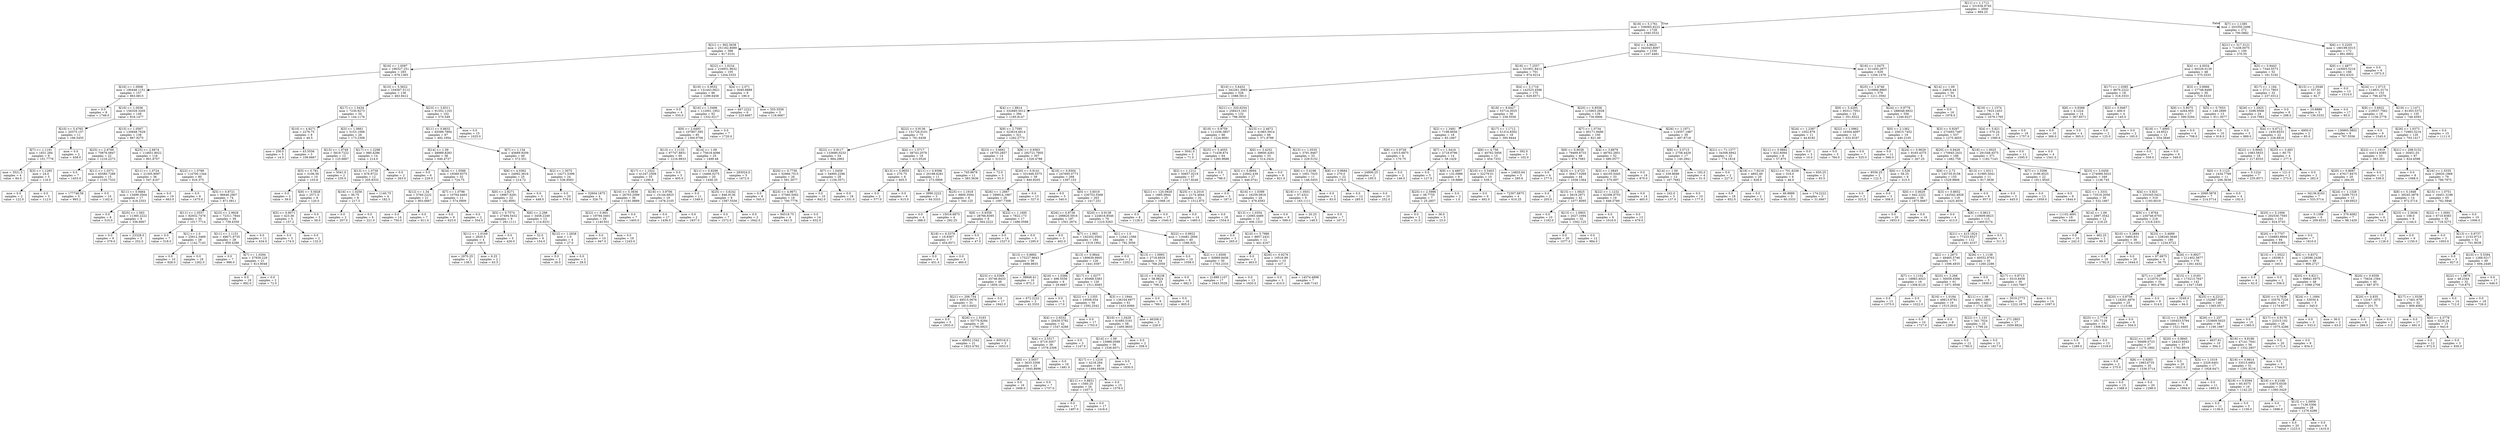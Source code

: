 digraph Tree {
node [shape=box] ;
0 [label="X[11] <= 1.1712\nmse = 331636.9745\nsamples = 2000\nvalue = 994.25"] ;
1 [label="X[18] <= 5.1761\nmse = 336065.6222\nsamples = 1728\nvalue = 1040.5532"] ;
0 -> 1 [labeldistance=2.5, labelangle=45, headlabel="True"] ;
2 [label="X[21] <= 902.5638\nmse = 251162.8089\nsamples = 398\nvalue = 817.0101"] ;
1 -> 2 ;
3 [label="X[16] <= 1.0097\nmse = 190327.251\nsamples = 293\nvalue = 678.1365"] ;
2 -> 3 ;
4 [label="X[16] <= 1.0008\nmse = 190446.1151\nsamples = 157\nvalue = 863.6815"] ;
3 -> 4 ;
5 [label="mse = 0.0\nsamples = 8\nvalue = 1749.0"] ;
4 -> 5 ;
6 [label="X[16] <= 1.0036\nmse = 156329.3205\nsamples = 149\nvalue = 816.1477"] ;
4 -> 6 ;
7 [label="X[10] <= 5.4765\nmse = 20375.157\nsamples = 11\nvalue = 166.5455"] ;
6 -> 7 ;
8 [label="X[7] <= 1.1191\nmse = 1831.284\nsamples = 9\nvalue = 101.7778"] ;
7 -> 8 ;
9 [label="mse = 3521.5\nsamples = 4\nvalue = 84.0"] ;
8 -> 9 ;
10 [label="X[3] <= 1.1285\nmse = 24.0\nsamples = 5\nvalue = 116.0"] ;
8 -> 10 ;
11 [label="mse = 0.0\nsamples = 2\nvalue = 122.0"] ;
10 -> 11 ;
12 [label="mse = 0.0\nsamples = 3\nvalue = 112.0"] ;
10 -> 12 ;
13 [label="mse = 0.0\nsamples = 2\nvalue = 458.0"] ;
7 -> 13 ;
14 [label="X[15] <= 1.0567\nmse = 130848.7629\nsamples = 138\nvalue = 867.9275"] ;
6 -> 14 ;
15 [label="X[25] <= 2.8769\nmse = 70876.0847\nsamples = 22\nvalue = 1216.2273"] ;
14 -> 15 ;
16 [label="mse = 0.0\nsamples = 7\nvalue = 1453.0"] ;
15 -> 16 ;
17 [label="X[11] <= 1.0371\nmse = 65580.7289\nsamples = 15\nvalue = 1105.7333"] ;
15 -> 17 ;
18 [label="mse = 177746.56\nsamples = 5\nvalue = 993.2"] ;
17 -> 18 ;
19 [label="mse = 0.0\nsamples = 10\nvalue = 1162.0"] ;
17 -> 19 ;
20 [label="X[25] <= 2.6674\nmse = 114851.8022\nsamples = 116\nvalue = 801.8707"] ;
14 -> 20 ;
21 [label="X[11] <= 1.0724\nmse = 21305.9097\nsamples = 36\nvalue = 547.4167"] ;
20 -> 21 ;
22 [label="X[11] <= 0.9464\nmse = 13499.3564\nsamples = 17\nvalue = 418.2353"] ;
21 -> 22 ;
23 [label="mse = 0.0\nsamples = 8\nvalue = 510.0"] ;
22 -> 23 ;
24 [label="X[25] <= 1.563\nmse = 11360.2222\nsamples = 9\nvalue = 336.6667"] ;
22 -> 24 ;
25 [label="mse = 0.0\nsamples = 6\nvalue = 379.0"] ;
24 -> 25 ;
26 [label="mse = 23328.0\nsamples = 3\nvalue = 252.0"] ;
24 -> 26 ;
27 [label="mse = 0.0\nsamples = 19\nvalue = 663.0"] ;
21 -> 27 ;
28 [label="X[22] <= 1.0789\nmse = 114700.1344\nsamples = 80\nvalue = 916.375"] ;
20 -> 28 ;
29 [label="mse = 0.0\nsamples = 6\nvalue = 1475.0"] ;
28 -> 29 ;
30 [label="X[5] <= 0.8721\nmse = 96646.2907\nsamples = 74\nvalue = 871.0811"] ;
28 -> 30 ;
31 [label="X[11] <= 1.0557\nmse = 82932.7478\nsamples = 35\nvalue = 1017.7714"] ;
30 -> 31 ;
32 [label="mse = 0.0\nsamples = 7\nvalue = 518.0"] ;
31 -> 32 ;
33 [label="X[1] <= 1.0\nmse = 25612.3469\nsamples = 28\nvalue = 1142.7143"] ;
31 -> 33 ;
34 [label="mse = 0.0\nsamples = 10\nvalue = 928.0"] ;
33 -> 34 ;
35 [label="mse = 0.0\nsamples = 18\nvalue = 1262.0"] ;
33 -> 35 ;
36 [label="X[23] <= 2.9928\nmse = 72311.7844\nsamples = 39\nvalue = 739.4359"] ;
30 -> 36 ;
37 [label="X[11] <= 1.1151\nmse = 49671.6735\nsamples = 28\nvalue = 859.4286"] ;
36 -> 37 ;
38 [label="mse = 0.0\nsamples = 7\nvalue = 996.0"] ;
37 -> 38 ;
39 [label="X[7] <= 1.0294\nmse = 57939.229\nsamples = 21\nvalue = 813.9048"] ;
37 -> 39 ;
40 [label="mse = 0.0\nsamples = 19\nvalue = 892.0"] ;
39 -> 40 ;
41 [label="mse = 0.0\nsamples = 2\nvalue = 72.0"] ;
39 -> 41 ;
42 [label="mse = 0.0\nsamples = 11\nvalue = 434.0"] ;
36 -> 42 ;
43 [label="X[10] <= 5.5622\nmse = 104567.5112\nsamples = 136\nvalue = 463.9412"] ;
3 -> 43 ;
44 [label="X[17] <= 1.0434\nmse = 7230.9273\nsamples = 34\nvalue = 144.1176"] ;
43 -> 44 ;
45 [label="X[10] <= 4.8271\nmse = 2276.75\nsamples = 8\nvalue = 49.5"] ;
44 -> 45 ;
46 [label="mse = 256.0\nsamples = 5\nvalue = 14.0"] ;
45 -> 46 ;
47 [label="mse = 43.5556\nsamples = 3\nvalue = 108.6667"] ;
45 -> 47 ;
48 [label="X[3] <= 1.0661\nmse = 5153.1006\nsamples = 26\nvalue = 173.2308"] ;
44 -> 48 ;
49 [label="X[15] <= 1.0749\nmse = 5819.7222\nsamples = 12\nvalue = 125.6667"] ;
48 -> 49 ;
50 [label="X[5] <= 0.781\nmse = 3106.56\nsamples = 10\nvalue = 103.8"] ;
49 -> 50 ;
51 [label="mse = 0.0\nsamples = 2\nvalue = 39.0"] ;
50 -> 51 ;
52 [label="X[9] <= 5.5828\nmse = 2571.0\nsamples = 8\nvalue = 120.0"] ;
50 -> 52 ;
53 [label="X[5] <= 0.9071\nmse = 423.36\nsamples = 5\nvalue = 157.2"] ;
52 -> 53 ;
54 [label="mse = 0.0\nsamples = 3\nvalue = 174.0"] ;
53 -> 54 ;
55 [label="mse = 0.0\nsamples = 2\nvalue = 132.0"] ;
53 -> 55 ;
56 [label="mse = 0.0\nsamples = 3\nvalue = 58.0"] ;
52 -> 56 ;
57 [label="mse = 5041.0\nsamples = 2\nvalue = 235.0"] ;
49 -> 57 ;
58 [label="X[17] <= 1.2298\nmse = 980.4286\nsamples = 14\nvalue = 214.0"] ;
48 -> 58 ;
59 [label="X[13] <= 1.0739\nmse = 676.9722\nsamples = 12\nvalue = 205.8333"] ;
58 -> 59 ;
60 [label="X[16] <= 1.0256\nmse = 36.75\nsamples = 8\nvalue = 217.5"] ;
59 -> 60 ;
61 [label="mse = 0.0\nsamples = 2\nvalue = 207.0"] ;
60 -> 61 ;
62 [label="mse = 0.0\nsamples = 6\nvalue = 221.0"] ;
60 -> 62 ;
63 [label="mse = 1140.75\nsamples = 4\nvalue = 182.5"] ;
59 -> 63 ;
64 [label="mse = 0.0\nsamples = 2\nvalue = 263.0"] ;
58 -> 64 ;
65 [label="X[23] <= 3.8311\nmse = 91552.1103\nsamples = 102\nvalue = 570.549"] ;
43 -> 65 ;
66 [label="X[11] <= 0.8632\nmse = 65589.7894\nsamples = 87\nvalue = 492.1954"] ;
65 -> 66 ;
67 [label="X[14] <= 1.09\nmse = 48989.8283\nsamples = 38\nvalue = 646.4737"] ;
66 -> 67 ;
68 [label="mse = 0.0\nsamples = 6\nvalue = 229.0"] ;
67 -> 68 ;
69 [label="X[24] <= 1.0588\nmse = 19369.9375\nsamples = 32\nvalue = 724.75"] ;
67 -> 69 ;
70 [label="X[12] <= 1.34\nmse = 5760.2222\nsamples = 21\nvalue = 803.6667"] ;
69 -> 70 ;
71 [label="mse = 0.0\nsamples = 14\nvalue = 750.0"] ;
70 -> 71 ;
72 [label="mse = 0.0\nsamples = 7\nvalue = 911.0"] ;
70 -> 72 ;
73 [label="X[7] <= 1.0798\nmse = 10764.4463\nsamples = 11\nvalue = 574.0909"] ;
69 -> 73 ;
74 [label="mse = 0.0\nsamples = 9\nvalue = 623.0"] ;
73 -> 74 ;
75 [label="mse = 0.0\nsamples = 2\nvalue = 354.0"] ;
73 -> 75 ;
76 [label="X[7] <= 1.134\nmse = 45689.9209\nsamples = 49\nvalue = 372.551"] ;
66 -> 76 ;
77 [label="X[6] <= 4.0362\nmse = 24992.3616\nsamples = 25\nvalue = 214.72"] ;
76 -> 77 ;
78 [label="X[0] <= 2.8271\nmse = 19967.6281\nsamples = 22\nvalue = 182.9091"] ;
77 -> 78 ;
79 [label="X[5] <= 0.7574\nmse = 27494.5432\nsamples = 9\nvalue = 281.1111"] ;
78 -> 79 ;
80 [label="X[11] <= 1.0169\nmse = 2820.5\nsamples = 4\nvalue = 100.0"] ;
79 -> 80 ;
81 [label="mse = 2970.25\nsamples = 2\nvalue = 136.5"] ;
80 -> 81 ;
82 [label="mse = 6.25\nsamples = 2\nvalue = 63.5"] ;
80 -> 82 ;
83 [label="mse = 0.0\nsamples = 5\nvalue = 426.0"] ;
79 -> 83 ;
84 [label="X[6] <= 2.298\nmse = 3458.2249\nsamples = 13\nvalue = 114.9231"] ;
78 -> 84 ;
85 [label="mse = 32.0\nsamples = 9\nvalue = 154.0"] ;
84 -> 85 ;
86 [label="X[12] <= 1.2838\nmse = 1.0\nsamples = 4\nvalue = 27.0"] ;
84 -> 86 ;
87 [label="mse = 0.0\nsamples = 2\nvalue = 26.0"] ;
86 -> 87 ;
88 [label="mse = 0.0\nsamples = 2\nvalue = 28.0"] ;
86 -> 88 ;
89 [label="mse = 0.0\nsamples = 3\nvalue = 448.0"] ;
77 -> 89 ;
90 [label="X[2] <= 1.3075\nmse = 14271.5399\nsamples = 24\nvalue = 536.9583"] ;
76 -> 90 ;
91 [label="mse = 0.0\nsamples = 20\nvalue = 579.0"] ;
90 -> 91 ;
92 [label="mse = 32604.1875\nsamples = 4\nvalue = 326.75"] ;
90 -> 92 ;
93 [label="mse = 0.0\nsamples = 15\nvalue = 1025.0"] ;
65 -> 93 ;
94 [label="X[22] <= 1.0234\nmse = 216931.9632\nsamples = 105\nvalue = 1204.5333"] ;
2 -> 94 ;
95 [label="X[19] <= 0.9552\nmse = 131443.0621\nsamples = 96\nvalue = 1299.6458"] ;
94 -> 95 ;
96 [label="mse = 0.0\nsamples = 4\nvalue = 555.0"] ;
95 -> 96 ;
97 [label="X[16] <= 1.0496\nmse = 112001.1952\nsamples = 92\nvalue = 1332.0217"] ;
95 -> 97 ;
98 [label="X[9] <= 2.6493\nmse = 107807.595\nsamples = 85\nvalue = 1300.0706"] ;
97 -> 98 ;
99 [label="X[13] <= 1.1133\nmse = 97747.8831\nsamples = 60\nvalue = 1216.9833"] ;
98 -> 99 ;
100 [label="X[17] <= 1.1022\nmse = 41247.2509\nsamples = 55\nvalue = 1290.8"] ;
99 -> 100 ;
101 [label="X[10] <= 5.3836\nmse = 26703.2099\nsamples = 36\nvalue = 1191.8889"] ;
100 -> 101 ;
102 [label="X[22] <= 0.993\nmse = 19794.3401\nsamples = 29\nvalue = 1140.931"] ;
101 -> 102 ;
103 [label="mse = 0.0\nsamples = 10\nvalue = 947.0"] ;
102 -> 103 ;
104 [label="mse = 0.0\nsamples = 19\nvalue = 1243.0"] ;
102 -> 104 ;
105 [label="mse = 0.0\nsamples = 7\nvalue = 1403.0"] ;
101 -> 105 ;
106 [label="X[18] <= 3.9706\nmse = 15144.6925\nsamples = 19\nvalue = 1478.2105"] ;
100 -> 106 ;
107 [label="mse = 0.0\nsamples = 17\nvalue = 1436.0"] ;
106 -> 107 ;
108 [label="mse = 0.0\nsamples = 2\nvalue = 1837.0"] ;
106 -> 108 ;
109 [label="mse = 0.0\nsamples = 5\nvalue = 405.0"] ;
99 -> 109 ;
110 [label="X[14] <= 1.09\nmse = 75618.4096\nsamples = 25\nvalue = 1499.48"] ;
98 -> 110 ;
111 [label="X[11] <= 0.9299\nmse = 14466.0275\nsamples = 20\nvalue = 1456.35"] ;
110 -> 111 ;
112 [label="mse = 0.0\nsamples = 11\nvalue = 1349.0"] ;
111 -> 112 ;
113 [label="X[25] <= 3.6242\nmse = 846.9136\nsamples = 9\nvalue = 1587.5556"] ;
111 -> 113 ;
114 [label="mse = 0.0\nsamples = 7\nvalue = 1572.0"] ;
113 -> 114 ;
115 [label="mse = 0.0\nsamples = 2\nvalue = 1642.0"] ;
113 -> 115 ;
116 [label="mse = 283024.0\nsamples = 5\nvalue = 1672.0"] ;
110 -> 116 ;
117 [label="mse = 0.0\nsamples = 7\nvalue = 1720.0"] ;
97 -> 117 ;
118 [label="X[4] <= 2.071\nmse = 3040.8889\nsamples = 9\nvalue = 190.0"] ;
94 -> 118 ;
119 [label="mse = 467.2222\nsamples = 6\nvalue = 225.6667"] ;
118 -> 119 ;
120 [label="mse = 555.5556\nsamples = 3\nvalue = 118.6667"] ;
118 -> 120 ;
121 [label="X[4] <= 4.9623\nmse = 342043.8097\nsamples = 1330\nvalue = 1107.4481"] ;
1 -> 121 ;
122 [label="X[18] <= 7.2557\nmse = 331851.8412\nsamples = 701\nvalue = 974.0214"] ;
121 -> 122 ;
123 [label="X[10] <= 5.6432\nmse = 342261.3063\nsamples = 526\nvalue = 1088.5913"] ;
122 -> 123 ;
124 [label="X[4] <= 1.8814\nmse = 332685.5012\nsamples = 394\nvalue = 1185.8147"] ;
123 -> 124 ;
125 [label="X[22] <= 0.9136\nmse = 151726.0101\nsamples = 73\nvalue = 761.6438"] ;
124 -> 125 ;
126 [label="X[22] <= 0.9117\nmse = 133680.0233\nsamples = 54\nvalue = 884.2963"] ;
125 -> 126 ;
127 [label="X[20] <= 0.7736\nmse = 52966.7515\nsamples = 26\nvalue = 591.3077"] ;
126 -> 127 ;
128 [label="mse = 0.0\nsamples = 8\nvalue = 345.0"] ;
127 -> 128 ;
129 [label="X[23] <= 4.9671\nmse = 37560.5062\nsamples = 18\nvalue = 700.7778"] ;
127 -> 129 ;
130 [label="mse = 94518.75\nsamples = 4\nvalue = 941.5"] ;
129 -> 130 ;
131 [label="mse = 0.0\nsamples = 14\nvalue = 632.0"] ;
129 -> 131 ;
132 [label="X[7] <= 1.0459\nmse = 54900.2296\nsamples = 28\nvalue = 1156.3571"] ;
126 -> 132 ;
133 [label="mse = 0.0\nsamples = 10\nvalue = 842.0"] ;
132 -> 133 ;
134 [label="mse = 0.0\nsamples = 18\nvalue = 1331.0"] ;
132 -> 134 ;
135 [label="X[4] <= 1.5717\nmse = 38743.2078\nsamples = 19\nvalue = 413.0526"] ;
125 -> 135 ;
136 [label="X[13] <= 0.9655\nmse = 270.75\nsamples = 8\nvalue = 605.5"] ;
135 -> 136 ;
137 [label="mse = 0.0\nsamples = 2\nvalue = 577.0"] ;
136 -> 137 ;
138 [label="mse = 0.0\nsamples = 6\nvalue = 615.0"] ;
136 -> 138 ;
139 [label="X[11] <= 0.9398\nmse = 20198.6281\nsamples = 11\nvalue = 273.0909"] ;
135 -> 139 ;
140 [label="mse = 3990.2222\nsamples = 3\nvalue = 94.3333"] ;
139 -> 140 ;
141 [label="X[25] <= 1.1918\nmse = 9800.3594\nsamples = 8\nvalue = 340.125"] ;
139 -> 141 ;
142 [label="mse = 0.0\nsamples = 4\nvalue = 388.0"] ;
141 -> 142 ;
143 [label="mse = 15016.6875\nsamples = 4\nvalue = 292.25"] ;
141 -> 143 ;
144 [label="X[9] <= 2.7595\nmse = 323616.6614\nsamples = 321\nvalue = 1282.2773"] ;
124 -> 144 ;
145 [label="X[23] <= 3.6661\nmse = 18755.2857\nsamples = 14\nvalue = 313.0"] ;
144 -> 145 ;
146 [label="mse = 745.8678\nsamples = 11\nvalue = 383.3636"] ;
145 -> 146 ;
147 [label="mse = 72.0\nsamples = 3\nvalue = 55.0"] ;
145 -> 147 ;
148 [label="X[8] <= 0.9363\nmse = 292721.7805\nsamples = 307\nvalue = 1326.4788"] ;
144 -> 148 ;
149 [label="X[20] <= 0.9141\nmse = 331948.5575\nsamples = 39\nvalue = 840.8205"] ;
148 -> 149 ;
150 [label="X[26] <= 1.2667\nmse = 299914.1967\nsamples = 26\nvalue = 1097.7308"] ;
149 -> 150 ;
151 [label="X[8] <= 0.9358\nmse = 28766.8395\nsamples = 9\nvalue = 364.2222"] ;
150 -> 151 ;
152 [label="X[18] <= 6.5376\nmse = 19.8367\nsamples = 7\nvalue = 454.8571"] ;
151 -> 152 ;
153 [label="mse = 0.0\nsamples = 4\nvalue = 451.0"] ;
152 -> 153 ;
154 [label="mse = 0.0\nsamples = 3\nvalue = 460.0"] ;
152 -> 154 ;
155 [label="mse = 0.0\nsamples = 2\nvalue = 47.0"] ;
151 -> 155 ;
156 [label="X[22] <= 1.1695\nmse = 7822.173\nsamples = 17\nvalue = 1486.0588"] ;
150 -> 156 ;
157 [label="mse = 0.0\nsamples = 14\nvalue = 1527.0"] ;
156 -> 157 ;
158 [label="mse = 0.0\nsamples = 3\nvalue = 1295.0"] ;
156 -> 158 ;
159 [label="mse = 0.0\nsamples = 13\nvalue = 327.0"] ;
149 -> 159 ;
160 [label="X[19] <= 0.9304\nmse = 247695.0773\nsamples = 268\nvalue = 1397.153"] ;
148 -> 160 ;
161 [label="mse = 0.0\nsamples = 5\nvalue = 340.0"] ;
160 -> 161 ;
162 [label="X[0] <= 3.6019\nmse = 230753.5568\nsamples = 263\nvalue = 1417.251"] ;
160 -> 162 ;
163 [label="X[26] <= 0.8736\nmse = 208820.5916\nsamples = 187\nvalue = 1501.2674"] ;
162 -> 163 ;
164 [label="mse = 0.0\nsamples = 3\nvalue = 402.0"] ;
163 -> 164 ;
165 [label="X[7] <= 1.063\nmse = 192202.0562\nsamples = 184\nvalue = 1519.1902"] ;
163 -> 165 ;
166 [label="X[13] <= 0.8892\nmse = 175227.9643\nsamples = 58\nvalue = 1688.9655"] ;
165 -> 166 ;
167 [label="X[23] <= 4.5369\nmse = 35746.8433\nsamples = 48\nvalue = 1859.1042"] ;
166 -> 167 ;
168 [label="X[21] <= 206.754\nmse = 49515.0676\nsamples = 31\nvalue = 1813.6452"] ;
167 -> 168 ;
169 [label="mse = 0.0\nsamples = 5\nvalue = 1933.0"] ;
168 -> 169 ;
170 [label="X[26] <= 1.0163\nmse = 55770.8284\nsamples = 26\nvalue = 1790.6923"] ;
168 -> 170 ;
171 [label="mse = 49052.1542\nsamples = 21\nvalue = 1823.4762"] ;
170 -> 171 ;
172 [label="mse = 60516.0\nsamples = 5\nvalue = 1653.0"] ;
170 -> 172 ;
173 [label="mse = 0.0\nsamples = 17\nvalue = 1942.0"] ;
167 -> 173 ;
174 [label="mse = 38848.41\nsamples = 10\nvalue = 872.3"] ;
166 -> 174 ;
175 [label="X[13] <= 0.9844\nmse = 180639.9905\nsamples = 126\nvalue = 1441.0397"] ;
165 -> 175 ;
176 [label="X[16] <= 1.0366\nmse = 496.5556\nsamples = 6\nvalue = 29.6667"] ;
175 -> 176 ;
177 [label="mse = 672.2222\nsamples = 3\nvalue = 42.3333"] ;
176 -> 177 ;
178 [label="mse = 0.0\nsamples = 3\nvalue = 17.0"] ;
176 -> 178 ;
179 [label="X[17] <= 1.0277\nmse = 85068.5383\nsamples = 120\nvalue = 1511.6083"] ;
175 -> 179 ;
180 [label="X[22] <= 1.1355\nmse = 19508.054\nsamples = 59\nvalue = 1592.2542"] ;
179 -> 180 ;
181 [label="X[4] <= 2.6532\nmse = 20430.5782\nsamples = 42\nvalue = 1547.4286"] ;
180 -> 181 ;
182 [label="X[4] <= 2.5517\nmse = 8719.3057\nsamples = 39\nvalue = 1578.2308"] ;
181 -> 182 ;
183 [label="X[0] <= 3.5657\nmse = 3633.3308\nsamples = 23\nvalue = 1645.8696"] ;
182 -> 183 ;
184 [label="mse = 0.0\nsamples = 16\nvalue = 1606.0"] ;
183 -> 184 ;
185 [label="mse = 0.0\nsamples = 7\nvalue = 1737.0"] ;
183 -> 185 ;
186 [label="mse = 0.0\nsamples = 16\nvalue = 1481.0"] ;
182 -> 186 ;
187 [label="mse = 0.0\nsamples = 3\nvalue = 1147.0"] ;
181 -> 187 ;
188 [label="mse = 0.0\nsamples = 17\nvalue = 1703.0"] ;
180 -> 188 ;
189 [label="X[3] <= 1.1944\nmse = 136104.6977\nsamples = 61\nvalue = 1433.6066"] ;
179 -> 189 ;
190 [label="X[16] <= 1.0428\nmse = 61685.5161\nsamples = 58\nvalue = 1495.9655"] ;
189 -> 190 ;
191 [label="X[14] <= 1.09\nmse = 15988.0599\nsamples = 56\nvalue = 1536.6071"] ;
190 -> 191 ;
192 [label="X[17] <= 1.1216\nmse = 4218.294\nsamples = 49\nvalue = 1494.6939"] ;
191 -> 192 ;
193 [label="X[11] <= 0.8831\nmse = 1560.25\nsamples = 34\nvalue = 1457.5"] ;
192 -> 193 ;
194 [label="mse = 0.0\nsamples = 17\nvalue = 1497.0"] ;
193 -> 194 ;
195 [label="mse = 0.0\nsamples = 17\nvalue = 1418.0"] ;
193 -> 195 ;
196 [label="mse = 0.0\nsamples = 15\nvalue = 1579.0"] ;
192 -> 196 ;
197 [label="mse = 0.0\nsamples = 7\nvalue = 1830.0"] ;
191 -> 197 ;
198 [label="mse = 0.0\nsamples = 2\nvalue = 358.0"] ;
190 -> 198 ;
199 [label="mse = 46208.0\nsamples = 3\nvalue = 228.0"] ;
189 -> 199 ;
200 [label="X[20] <= 0.9138\nmse = 224616.8546\nsamples = 76\nvalue = 1210.5263"] ;
162 -> 200 ;
201 [label="X[1] <= 1.0\nmse = 12441.1566\nsamples = 36\nvalue = 792.3056"] ;
200 -> 201 ;
202 [label="mse = 0.0\nsamples = 2\nvalue = 1202.0"] ;
201 -> 202 ;
203 [label="X[13] <= 1.0993\nmse = 2718.6929\nsamples = 34\nvalue = 768.2059"] ;
201 -> 203 ;
204 [label="X[13] <= 0.9238\nmse = 58.9824\nsamples = 25\nvalue = 799.24"] ;
203 -> 204 ;
205 [label="mse = 0.0\nsamples = 9\nvalue = 789.0"] ;
204 -> 205 ;
206 [label="mse = 0.0\nsamples = 16\nvalue = 805.0"] ;
204 -> 206 ;
207 [label="mse = 0.0\nsamples = 9\nvalue = 682.0"] ;
203 -> 207 ;
208 [label="X[22] <= 0.9922\nmse = 116481.2694\nsamples = 40\nvalue = 1586.925"] ;
200 -> 208 ;
209 [label="mse = 0.0\nsamples = 10\nvalue = 1058.0"] ;
208 -> 209 ;
210 [label="X[2] <= 1.6509\nmse = 30969.8456\nsamples = 30\nvalue = 1763.2333"] ;
208 -> 210 ;
211 [label="mse = 21488.1107\nsamples = 17\nvalue = 1643.3529"] ;
210 -> 211 ;
212 [label="mse = 0.0\nsamples = 13\nvalue = 1920.0"] ;
210 -> 212 ;
213 [label="X[21] <= 320.6254\nmse = 258415.163\nsamples = 132\nvalue = 798.3939"] ;
123 -> 213 ;
214 [label="X[19] <= 0.9759\nmse = 111036.3857\nsamples = 66\nvalue = 1224.9091"] ;
213 -> 214 ;
215 [label="mse = 5041.0\nsamples = 2\nvalue = 71.0"] ;
214 -> 215 ;
216 [label="X[25] <= 5.4055\nmse = 71438.874\nsamples = 64\nvalue = 1260.9688"] ;
214 -> 216 ;
217 [label="X[2] <= 1.1212\nmse = 50657.0219\nsamples = 57\nvalue = 1317.8246"] ;
216 -> 217 ;
218 [label="X[21] <= 120.0928\nmse = 1685.0944\nsamples = 25\nvalue = 1068.16"] ;
217 -> 218 ;
219 [label="mse = 0.0\nsamples = 8\nvalue = 1128.0"] ;
218 -> 219 ;
220 [label="mse = 0.0\nsamples = 17\nvalue = 1040.0"] ;
218 -> 220 ;
221 [label="X[25] <= 4.2016\nmse = 2174.4844\nsamples = 32\nvalue = 1512.875"] ;
217 -> 221 ;
222 [label="mse = 0.0\nsamples = 14\nvalue = 1460.0"] ;
221 -> 222 ;
223 [label="mse = 0.0\nsamples = 18\nvalue = 1554.0"] ;
221 -> 223 ;
224 [label="mse = 0.0\nsamples = 7\nvalue = 798.0"] ;
216 -> 224 ;
225 [label="X[23] <= 2.4672\nmse = 41963.5914\nsamples = 66\nvalue = 371.8788"] ;
213 -> 225 ;
226 [label="X[0] <= 3.4252\nmse = 39600.4261\nsamples = 33\nvalue = 514.2424"] ;
225 -> 226 ;
227 [label="X[3] <= 0.8694\nmse = 22842.439\nsamples = 27\nvalue = 446.0741"] ;
226 -> 227 ;
228 [label="mse = 0.0\nsamples = 3\nvalue = 187.0"] ;
227 -> 228 ;
229 [label="X[16] <= 1.0399\nmse = 16259.0816\nsamples = 24\nvalue = 478.4583"] ;
227 -> 229 ;
230 [label="X[13] <= 1.0354\nmse = 12065.4489\nsamples = 15\nvalue = 406.1333"] ;
229 -> 230 ;
231 [label="mse = 0.0\nsamples = 3\nvalue = 265.0"] ;
230 -> 231 ;
232 [label="X[10] <= 5.7986\nmse = 8857.2431\nsamples = 12\nvalue = 441.4167"] ;
230 -> 232 ;
233 [label="mse = 0.0\nsamples = 2\nvalue = 463.0"] ;
232 -> 233 ;
234 [label="X[20] <= 0.9276\nmse = 10516.89\nsamples = 10\nvalue = 437.1"] ;
232 -> 234 ;
235 [label="mse = 0.0\nsamples = 3\nvalue = 410.0"] ;
234 -> 235 ;
236 [label="mse = 14574.4898\nsamples = 7\nvalue = 448.7143"] ;
234 -> 236 ;
237 [label="mse = 0.0\nsamples = 9\nvalue = 599.0"] ;
229 -> 237 ;
238 [label="mse = 0.0\nsamples = 6\nvalue = 821.0"] ;
226 -> 238 ;
239 [label="X[15] <= 1.0535\nmse = 3791.9467\nsamples = 33\nvalue = 229.5152"] ;
225 -> 239 ;
240 [label="X[6] <= 5.4196\nmse = 1001.7025\nsamples = 11\nvalue = 148.5455"] ;
239 -> 240 ;
241 [label="X[19] <= 1.0501\nmse = 57.4321\nsamples = 9\nvalue = 163.1111"] ;
240 -> 241 ;
242 [label="mse = 20.25\nsamples = 2\nvalue = 149.5"] ;
241 -> 242 ;
243 [label="mse = 0.0\nsamples = 7\nvalue = 167.0"] ;
241 -> 243 ;
244 [label="mse = 0.0\nsamples = 2\nvalue = 83.0"] ;
240 -> 244 ;
245 [label="X[8] <= 0.9684\nmse = 270.0\nsamples = 22\nvalue = 270.0"] ;
239 -> 245 ;
246 [label="mse = 0.0\nsamples = 12\nvalue = 285.0"] ;
245 -> 246 ;
247 [label="mse = 0.0\nsamples = 10\nvalue = 252.0"] ;
245 -> 247 ;
248 [label="X[4] <= 3.1716\nmse = 142523.4596\nsamples = 175\nvalue = 629.6571"] ;
122 -> 248 ;
249 [label="X[18] <= 8.6427\nmse = 53714.3025\nsamples = 36\nvalue = 239.5556"] ;
248 -> 249 ;
250 [label="X[2] <= 1.3481\nmse = 7198.8056\nsamples = 18\nvalue = 83.1667"] ;
249 -> 250 ;
251 [label="X[8] <= 0.9728\nmse = 13015.6875\nsamples = 4\nvalue = 170.75"] ;
250 -> 251 ;
252 [label="mse = 24806.25\nsamples = 2\nvalue = 195.5"] ;
251 -> 252 ;
253 [label="mse = 0.0\nsamples = 2\nvalue = 146.0"] ;
251 -> 253 ;
254 [label="X[7] <= 1.0416\nmse = 2718.9796\nsamples = 14\nvalue = 58.1429"] ;
250 -> 254 ;
255 [label="mse = 0.0\nsamples = 5\nvalue = 127.0"] ;
254 -> 255 ;
256 [label="X[9] <= 4.4807\nmse = 132.0988\nsamples = 9\nvalue = 19.8889"] ;
254 -> 256 ;
257 [label="X[25] <= 2.5996\nmse = 38.7755\nsamples = 7\nvalue = 25.2857"] ;
256 -> 257 ;
258 [label="mse = 0.0\nsamples = 2\nvalue = 31.0"] ;
257 -> 258 ;
259 [label="mse = 36.0\nsamples = 5\nvalue = 23.0"] ;
257 -> 259 ;
260 [label="mse = 0.0\nsamples = 2\nvalue = 1.0"] ;
256 -> 260 ;
261 [label="X[17] <= 1.1712\nmse = 51314.8302\nsamples = 18\nvalue = 395.9444"] ;
249 -> 261 ;
262 [label="X[6] <= 4.756\nmse = 40762.5956\nsamples = 15\nvalue = 454.7333"] ;
261 -> 262 ;
263 [label="X[10] <= 5.5403\nmse = 32279.01\nsamples = 10\nvalue = 539.3"] ;
262 -> 263 ;
264 [label="mse = 0.0\nsamples = 6\nvalue = 492.0"] ;
263 -> 264 ;
265 [label="mse = 72307.6875\nsamples = 4\nvalue = 610.25"] ;
263 -> 265 ;
266 [label="mse = 14820.64\nsamples = 5\nvalue = 285.6"] ;
262 -> 266 ;
267 [label="mse = 392.0\nsamples = 3\nvalue = 102.0"] ;
261 -> 267 ;
268 [label="X[20] <= 0.8558\nmse = 115903.2928\nsamples = 139\nvalue = 730.6906"] ;
248 -> 268 ;
269 [label="X[7] <= 1.0734\nmse = 85171.9499\nsamples = 100\nvalue = 821.49"] ;
268 -> 269 ;
270 [label="X[8] <= 0.9038\nmse = 79469.8733\nsamples = 48\nvalue = 974.7083"] ;
269 -> 270 ;
271 [label="mse = 0.0\nsamples = 4\nvalue = 277.0"] ;
270 -> 271 ;
272 [label="X[23] <= 2.4723\nmse = 38417.0269\nsamples = 44\nvalue = 1038.1364"] ;
270 -> 272 ;
273 [label="mse = 0.0\nsamples = 2\nvalue = 205.0"] ;
272 -> 273 ;
274 [label="X[15] <= 1.0825\nmse = 5619.2971\nsamples = 42\nvalue = 1077.8095"] ;
272 -> 274 ;
275 [label="mse = 0.0\nsamples = 10\nvalue = 1192.0"] ;
274 -> 275 ;
276 [label="X[13] <= 1.0903\nmse = 2027.1094\nsamples = 32\nvalue = 1042.125"] ;
274 -> 276 ;
277 [label="mse = 0.0\nsamples = 20\nvalue = 1077.0"] ;
276 -> 277 ;
278 [label="mse = 0.0\nsamples = 12\nvalue = 984.0"] ;
276 -> 278 ;
279 [label="X[4] <= 3.8879\nmse = 48762.2851\nsamples = 52\nvalue = 680.0577"] ;
269 -> 279 ;
280 [label="X[3] <= 1.0845\nmse = 44105.5445\nsamples = 33\nvalue = 570.697"] ;
279 -> 280 ;
281 [label="X[22] <= 1.1232\nmse = 62306.8753\nsamples = 19\nvalue = 648.5789"] ;
280 -> 281 ;
282 [label="mse = 0.0\nsamples = 6\nvalue = 1016.0"] ;
281 -> 282 ;
283 [label="mse = 0.0\nsamples = 13\nvalue = 479.0"] ;
281 -> 283 ;
284 [label="mse = 0.0\nsamples = 14\nvalue = 465.0"] ;
280 -> 284 ;
285 [label="mse = 0.0\nsamples = 19\nvalue = 870.0"] ;
279 -> 285 ;
286 [label="X[26] <= 1.1971\nmse = 119357.1887\nsamples = 39\nvalue = 497.8718"] ;
268 -> 286 ;
287 [label="X[9] <= 3.5715\nmse = 2758.4429\nsamples = 17\nvalue = 140.2941"] ;
286 -> 287 ;
288 [label="X[14] <= 1.09\nmse = 339.8698\nsamples = 13\nvalue = 167.7692"] ;
287 -> 288 ;
289 [label="mse = 242.0\nsamples = 3\nvalue = 137.0"] ;
288 -> 289 ;
290 [label="mse = 0.0\nsamples = 10\nvalue = 177.0"] ;
288 -> 290 ;
291 [label="mse = 192.0\nsamples = 4\nvalue = 51.0"] ;
287 -> 291 ;
292 [label="X[21] <= 71.1377\nmse = 34306.6942\nsamples = 22\nvalue = 774.1818"] ;
286 -> 292 ;
293 [label="mse = 0.0\nsamples = 2\nvalue = 227.0"] ;
292 -> 293 ;
294 [label="X[18] <= 7.9216\nmse = 4802.49\nsamples = 20\nvalue = 828.9"] ;
292 -> 294 ;
295 [label="mse = 0.0\nsamples = 18\nvalue = 852.0"] ;
294 -> 295 ;
296 [label="mse = 0.0\nsamples = 2\nvalue = 621.0"] ;
294 -> 296 ;
297 [label="X[16] <= 1.0475\nmse = 311450.2977\nsamples = 629\nvalue = 1256.1479"] ;
121 -> 297 ;
298 [label="X[25] <= 1.4746\nmse = 310966.8865\nsamples = 579\nvalue = 1211.3592"] ;
297 -> 298 ;
299 [label="X[9] <= 5.4295\nmse = 95311.7051\nsamples = 23\nvalue = 351.6522"] ;
298 -> 299 ;
300 [label="X[24] <= 1.2387\nmse = 1052.876\nsamples = 11\nvalue = 44.8182"] ;
299 -> 300 ;
301 [label="X[11] <= 0.9892\nmse = 822.6094\nsamples = 8\nvalue = 57.875"] ;
300 -> 301 ;
302 [label="X[21] <= 701.8258\nmse = 316.0\nsamples = 6\nvalue = 46.0"] ;
301 -> 302 ;
303 [label="mse = 46.8889\nsamples = 3\nvalue = 60.3333"] ;
302 -> 303 ;
304 [label="mse = 174.2222\nsamples = 3\nvalue = 31.6667"] ;
302 -> 304 ;
305 [label="mse = 650.25\nsamples = 2\nvalue = 93.5"] ;
301 -> 305 ;
306 [label="mse = 0.0\nsamples = 3\nvalue = 10.0"] ;
300 -> 306 ;
307 [label="X[22] <= 1.0962\nmse = 16304.4097\nsamples = 12\nvalue = 632.9167"] ;
299 -> 307 ;
308 [label="mse = 0.0\nsamples = 5\nvalue = 784.0"] ;
307 -> 308 ;
309 [label="mse = 0.0\nsamples = 7\nvalue = 525.0"] ;
307 -> 309 ;
310 [label="X[24] <= 0.9776\nmse = 288048.9922\nsamples = 556\nvalue = 1246.9227"] ;
298 -> 310 ;
311 [label="X[0] <= 2.1362\nmse = 25615.7452\nsamples = 19\nvalue = 440.2105"] ;
310 -> 311 ;
312 [label="mse = 0.0\nsamples = 11\nvalue = 566.0"] ;
311 -> 312 ;
313 [label="X[24] <= 0.9629\nmse = 9165.4375\nsamples = 8\nvalue = 267.25"] ;
311 -> 313 ;
314 [label="mse = 8556.25\nsamples = 2\nvalue = 122.5"] ;
313 -> 314 ;
315 [label="X[6] <= 3.526\nmse = 56.25\nsamples = 6\nvalue = 315.5"] ;
313 -> 315 ;
316 [label="mse = 0.0\nsamples = 3\nvalue = 323.0"] ;
315 -> 316 ;
317 [label="mse = 0.0\nsamples = 3\nvalue = 308.0"] ;
315 -> 317 ;
318 [label="X[3] <= 0.9297\nmse = 273493.7497\nsamples = 537\nvalue = 1275.4655"] ;
310 -> 318 ;
319 [label="X[20] <= 0.9426\nmse = 170945.2431\nsamples = 166\nvalue = 1482.759"] ;
318 -> 319 ;
320 [label="X[9] <= 2.72\nmse = 145735.9158\nsamples = 155\nvalue = 1529.9806"] ;
319 -> 320 ;
321 [label="X[0] <= 3.0629\nmse = 642.2222\nsamples = 36\nvalue = 1875.6667"] ;
320 -> 321 ;
322 [label="mse = 0.0\nsamples = 20\nvalue = 1853.0"] ;
321 -> 322 ;
323 [label="mse = 0.0\nsamples = 16\nvalue = 1904.0"] ;
321 -> 323 ;
324 [label="X[3] <= 0.8652\nmse = 142542.4928\nsamples = 119\nvalue = 1425.4034"] ;
320 -> 324 ;
325 [label="mse = 0.0\nsamples = 4\nvalue = 413.0"] ;
324 -> 325 ;
326 [label="X[8] <= 0.9613\nmse = 110609.6623\nsamples = 115\nvalue = 1460.6174"] ;
324 -> 326 ;
327 [label="X[21] <= 415.1824\nmse = 77223.6527\nsamples = 112\nvalue = 1491.4107"] ;
326 -> 327 ;
328 [label="X[2] <= 1.2673\nmse = 49465.5746\nsamples = 77\nvalue = 1596.4935"] ;
327 -> 328 ;
329 [label="X[7] <= 1.1102\nmse = 18983.4023\nsamples = 16\nvalue = 1308.8125"] ;
328 -> 329 ;
330 [label="mse = 0.0\nsamples = 13\nvalue = 1375.0"] ;
329 -> 330 ;
331 [label="mse = 0.0\nsamples = 3\nvalue = 1022.0"] ;
329 -> 331 ;
332 [label="X[25] <= 3.268\nmse = 30059.4566\nsamples = 61\nvalue = 1671.9508"] ;
328 -> 332 ;
333 [label="X[16] <= 1.0184\nmse = 49813.8781\nsamples = 19\nvalue = 1515.2632"] ;
332 -> 333 ;
334 [label="mse = 0.0\nsamples = 10\nvalue = 1727.0"] ;
333 -> 334 ;
335 [label="mse = 0.0\nsamples = 9\nvalue = 1280.0"] ;
333 -> 335 ;
336 [label="X[11] <= 1.08\nmse = 4992.1865\nsamples = 42\nvalue = 1742.8333"] ;
332 -> 336 ;
337 [label="X[22] <= 1.133\nmse = 341.7024\nsamples = 25\nvalue = 1799.24"] ;
336 -> 337 ;
338 [label="mse = 0.0\nsamples = 12\nvalue = 1780.0"] ;
337 -> 338 ;
339 [label="mse = 0.0\nsamples = 13\nvalue = 1817.0"] ;
337 -> 339 ;
340 [label="mse = 271.2803\nsamples = 17\nvalue = 1659.8824"] ;
336 -> 340 ;
341 [label="X[26] <= 1.1138\nmse = 60552.9763\nsamples = 35\nvalue = 1260.2286"] ;
327 -> 341 ;
342 [label="mse = 0.0\nsamples = 5\nvalue = 1839.0"] ;
341 -> 342 ;
343 [label="X[17] <= 0.8713\nmse = 5510.8456\nsamples = 30\nvalue = 1163.7667"] ;
341 -> 343 ;
344 [label="mse = 3019.2773\nsamples = 16\nvalue = 1222.1875"] ;
343 -> 344 ;
345 [label="mse = 0.0\nsamples = 14\nvalue = 1097.0"] ;
343 -> 345 ;
346 [label="mse = 0.0\nsamples = 3\nvalue = 311.0"] ;
326 -> 346 ;
347 [label="X[13] <= 1.0311\nmse = 51995.5041\nsamples = 11\nvalue = 817.3636"] ;
319 -> 347 ;
348 [label="mse = 0.0\nsamples = 8\nvalue = 957.0"] ;
347 -> 348 ;
349 [label="mse = 0.0\nsamples = 3\nvalue = 445.0"] ;
347 -> 349 ;
350 [label="X[16] <= 1.0025\nmse = 291548.4575\nsamples = 371\nvalue = 1182.7143"] ;
318 -> 350 ;
351 [label="X[7] <= 1.0306\nmse = 3196.9525\nsamples = 22\nvalue = 1911.9545"] ;
350 -> 351 ;
352 [label="mse = 0.0\nsamples = 13\nvalue = 1959.0"] ;
351 -> 352 ;
353 [label="mse = 0.0\nsamples = 9\nvalue = 1844.0"] ;
351 -> 353 ;
354 [label="X[23] <= 3.0456\nmse = 274089.5023\nsamples = 349\nvalue = 1136.745"] ;
350 -> 354 ;
355 [label="X[2] <= 1.3331\nmse = 73516.2056\nsamples = 30\nvalue = 532.1667"] ;
354 -> 355 ;
356 [label="mse = 11102.4691\nsamples = 18\nvalue = 741.4444"] ;
355 -> 356 ;
357 [label="X[14] <= 1.09\nmse = 2897.3542\nsamples = 12\nvalue = 218.25"] ;
355 -> 357 ;
358 [label="mse = 0.0\nsamples = 10\nvalue = 242.0"] ;
357 -> 358 ;
359 [label="mse = 462.25\nsamples = 2\nvalue = 99.5"] ;
357 -> 359 ;
360 [label="X[4] <= 5.923\nmse = 255345.0421\nsamples = 319\nvalue = 1193.6019"] ;
354 -> 360 ;
361 [label="X[9] <= 1.8764\nmse = 230746.6703\nsamples = 218\nvalue = 1318.2431"] ;
360 -> 361 ;
362 [label="X[10] <= 5.2694\nmse = 5460.831\nsamples = 38\nvalue = 1714.1053"] ;
361 -> 362 ;
363 [label="mse = 0.0\nsamples = 18\nvalue = 1792.0"] ;
362 -> 363 ;
364 [label="mse = 0.0\nsamples = 20\nvalue = 1644.0"] ;
362 -> 364 ;
365 [label="X[23] <= 3.4699\nmse = 238240.3648\nsamples = 180\nvalue = 1234.6722"] ;
361 -> 365 ;
366 [label="mse = 67.6875\nsamples = 4\nvalue = 56.75"] ;
365 -> 366 ;
367 [label="X[26] <= 0.8927\nmse = 211402.5877\nsamples = 176\nvalue = 1261.4432"] ;
365 -> 367 ;
368 [label="X[7] <= 1.097\nmse = 212070.2491\nsamples = 34\nvalue = 903.4706"] ;
367 -> 368 ;
369 [label="X[20] <= 0.8756\nmse = 118291.4976\nsamples = 25\nvalue = 1115.68"] ;
368 -> 369 ;
370 [label="X[25] <= 2.7719\nmse = 181.7119\nsamples = 19\nvalue = 1308.8421"] ;
369 -> 370 ;
371 [label="mse = 0.0\nsamples = 6\nvalue = 1289.0"] ;
370 -> 371 ;
372 [label="mse = 0.0\nsamples = 13\nvalue = 1318.0"] ;
370 -> 372 ;
373 [label="mse = 0.0\nsamples = 6\nvalue = 504.0"] ;
369 -> 373 ;
374 [label="mse = 0.0\nsamples = 9\nvalue = 314.0"] ;
368 -> 374 ;
375 [label="X[15] <= 1.0183\nmse = 173213.7647\nsamples = 142\nvalue = 1347.1549"] ;
367 -> 375 ;
376 [label="mse = 3249.0\nsamples = 2\nvalue = 94.0"] ;
375 -> 376 ;
377 [label="X[25] <= 4.2212\nmse = 152887.0967\nsamples = 140\nvalue = 1365.0571"] ;
375 -> 377 ;
378 [label="X[12] <= 1.9656\nmse = 100453.5794\nsamples = 74\nvalue = 1521.0405"] ;
377 -> 378 ;
379 [label="X[22] <= 1.007\nmse = 59499.0723\nsamples = 37\nvalue = 1279.1892"] ;
378 -> 379 ;
380 [label="mse = 0.0\nsamples = 2\nvalue = 275.0"] ;
379 -> 380 ;
381 [label="X[8] <= 0.9283\nmse = 1983.6735\nsamples = 35\nvalue = 1336.5714"] ;
379 -> 381 ;
382 [label="mse = 0.0\nsamples = 15\nvalue = 1388.0"] ;
381 -> 382 ;
383 [label="mse = 0.0\nsamples = 20\nvalue = 1298.0"] ;
381 -> 383 ;
384 [label="X[20] <= 0.8845\nmse = 24423.9343\nsamples = 37\nvalue = 1762.8919"] ;
378 -> 384 ;
385 [label="mse = 0.0\nsamples = 20\nvalue = 1622.0"] ;
384 -> 385 ;
386 [label="X[3] <= 1.1019\nmse = 2329.6401\nsamples = 17\nvalue = 1928.6471"] ;
384 -> 386 ;
387 [label="mse = 0.0\nsamples = 6\nvalue = 1994.0"] ;
386 -> 387 ;
388 [label="mse = 0.0\nsamples = 11\nvalue = 1893.0"] ;
386 -> 388 ;
389 [label="X[26] <= 1.257\nmse = 153809.5025\nsamples = 66\nvalue = 1190.1667"] ;
377 -> 389 ;
390 [label="mse = 4637.61\nsamples = 10\nvalue = 394.3"] ;
389 -> 390 ;
391 [label="X[18] <= 9.8186\nmse = 47141.7041\nsamples = 56\nvalue = 1332.2857"] ;
389 -> 391 ;
392 [label="X[19] <= 0.9814\nmse = 33515.6801\nsamples = 51\nvalue = 1291.9216"] ;
391 -> 392 ;
393 [label="X[19] <= 0.9394\nmse = 85.9375\nsamples = 16\nvalue = 1142.25"] ;
392 -> 393 ;
394 [label="mse = 0.0\nsamples = 11\nvalue = 1136.0"] ;
393 -> 394 ;
395 [label="mse = 0.0\nsamples = 5\nvalue = 1156.0"] ;
393 -> 395 ;
396 [label="X[18] <= 8.2168\nmse = 33875.6539\nsamples = 35\nvalue = 1360.3429"] ;
392 -> 396 ;
397 [label="mse = 0.0\nsamples = 7\nvalue = 1696.0"] ;
396 -> 397 ;
398 [label="X[15] <= 1.0959\nmse = 7136.5306\nsamples = 28\nvalue = 1276.4286"] ;
396 -> 398 ;
399 [label="mse = 0.0\nsamples = 20\nvalue = 1223.0"] ;
398 -> 399 ;
400 [label="mse = 0.0\nsamples = 8\nvalue = 1410.0"] ;
398 -> 400 ;
401 [label="mse = 0.0\nsamples = 5\nvalue = 1744.0"] ;
391 -> 401 ;
402 [label="X[25] <= 5.1006\nmse = 202530.7593\nsamples = 101\nvalue = 924.5743"] ;
360 -> 402 ;
403 [label="X[20] <= 0.7707\nmse = 154883.8904\nsamples = 94\nvalue = 858.6383"] ;
402 -> 403 ;
404 [label="X[15] <= 1.0522\nmse = 19208.0\nsamples = 6\nvalue = 160.0"] ;
403 -> 404 ;
405 [label="mse = 0.0\nsamples = 4\nvalue = 62.0"] ;
404 -> 405 ;
406 [label="mse = 0.0\nsamples = 2\nvalue = 356.0"] ;
404 -> 406 ;
407 [label="X[5] <= 0.8372\nmse = 128586.2438\nsamples = 88\nvalue = 906.2727"] ;
403 -> 407 ;
408 [label="X[20] <= 0.8211\nmse = 99841.6975\nsamples = 48\nvalue = 1088.2708"] ;
407 -> 408 ;
409 [label="X[20] <= 0.7836\nmse = 33576.7226\nsamples = 43\nvalue = 1174.6977"] ;
408 -> 409 ;
410 [label="mse = 0.0\nsamples = 15\nvalue = 1360.0"] ;
409 -> 410 ;
411 [label="X[17] <= 0.9176\nmse = 23315.102\nsamples = 28\nvalue = 1075.4286"] ;
409 -> 411 ;
412 [label="mse = 0.0\nsamples = 20\nvalue = 1172.0"] ;
411 -> 412 ;
413 [label="mse = 0.0\nsamples = 8\nvalue = 834.0"] ;
411 -> 413 ;
414 [label="X[24] <= 1.1684\nmse = 53030.4\nsamples = 5\nvalue = 345.0"] ;
408 -> 414 ;
415 [label="mse = 0.0\nsamples = 3\nvalue = 533.0"] ;
414 -> 415 ;
416 [label="mse = 36.0\nsamples = 2\nvalue = 63.0"] ;
414 -> 416 ;
417 [label="X[20] <= 0.9358\nmse = 75634.1594\nsamples = 40\nvalue = 687.875"] ;
407 -> 417 ;
418 [label="X[20] <= 0.835\nmse = 13167.1875\nsamples = 8\nvalue = 201.75"] ;
417 -> 418 ;
419 [label="mse = 0.0\nsamples = 6\nvalue = 268.0"] ;
418 -> 419 ;
420 [label="mse = 0.0\nsamples = 2\nvalue = 3.0"] ;
418 -> 420 ;
421 [label="X[17] <= 1.0338\nmse = 17401.6787\nsamples = 32\nvalue = 809.4062"] ;
417 -> 421 ;
422 [label="mse = 0.0\nsamples = 17\nvalue = 691.0"] ;
421 -> 422 ;
423 [label="X[0] <= 4.3778\nmse = 3226.24\nsamples = 15\nvalue = 943.6"] ;
421 -> 423 ;
424 [label="mse = 0.0\nsamples = 12\nvalue = 972.0"] ;
423 -> 424 ;
425 [label="mse = 0.0\nsamples = 3\nvalue = 830.0"] ;
423 -> 425 ;
426 [label="mse = 0.0\nsamples = 7\nvalue = 1810.0"] ;
402 -> 426 ;
427 [label="X[14] <= 1.09\nmse = 24818.44\nsamples = 50\nvalue = 1774.8"] ;
297 -> 427 ;
428 [label="mse = 0.0\nsamples = 16\nvalue = 1978.0"] ;
427 -> 428 ;
429 [label="X[19] <= 1.1574\nmse = 7923.1453\nsamples = 34\nvalue = 1679.1765"] ;
427 -> 429 ;
430 [label="X[4] <= 5.821\nmse = 570.24\nsamples = 15\nvalue = 1580.6"] ;
429 -> 430 ;
431 [label="mse = 0.0\nsamples = 11\nvalue = 1595.0"] ;
430 -> 431 ;
432 [label="mse = 0.0\nsamples = 4\nvalue = 1541.0"] ;
430 -> 432 ;
433 [label="mse = 0.0\nsamples = 19\nvalue = 1757.0"] ;
429 -> 433 ;
434 [label="X[7] <= 1.1385\nmse = 203350.2496\nsamples = 272\nvalue = 700.0882"] ;
0 -> 434 [labeldistance=2.5, labelangle=-45, headlabel="False"] ;
435 [label="X[21] <= 317.3121\nmse = 71438.0075\nsamples = 100\nvalue = 370.55"] ;
434 -> 435 ;
436 [label="X[4] <= 4.0034\nmse = 60226.0139\nsamples = 48\nvalue = 575.3333"] ;
435 -> 436 ;
437 [label="X[17] <= 1.0385\nmse = 8676.2222\nsamples = 18\nvalue = 318.3333"] ;
436 -> 437 ;
438 [label="X[8] <= 0.9388\nmse = 4.1224\nsamples = 14\nvalue = 367.8571"] ;
437 -> 438 ;
439 [label="mse = 0.0\nsamples = 10\nvalue = 369.0"] ;
438 -> 439 ;
440 [label="mse = 3.0\nsamples = 4\nvalue = 365.0"] ;
438 -> 440 ;
441 [label="X[3] <= 0.9467\nmse = 400.0\nsamples = 4\nvalue = 145.0"] ;
437 -> 441 ;
442 [label="mse = 0.0\nsamples = 2\nvalue = 125.0"] ;
441 -> 442 ;
443 [label="mse = 0.0\nsamples = 2\nvalue = 165.0"] ;
441 -> 443 ;
444 [label="X[3] <= 0.8966\nmse = 27748.8489\nsamples = 30\nvalue = 729.5333"] ;
436 -> 444 ;
445 [label="X[9] <= 5.8075\nmse = 4264.955\nsamples = 17\nvalue = 590.5294"] ;
444 -> 445 ;
446 [label="X[18] <= 7.4995\nmse = 24.8521\nsamples = 13\nvalue = 554.3846"] ;
445 -> 446 ;
447 [label="mse = 0.0\nsamples = 7\nvalue = 559.0"] ;
446 -> 447 ;
448 [label="mse = 0.0\nsamples = 6\nvalue = 549.0"] ;
446 -> 448 ;
449 [label="mse = 0.0\nsamples = 4\nvalue = 708.0"] ;
445 -> 449 ;
450 [label="X[5] <= 0.7653\nmse = 149.2899\nsamples = 13\nvalue = 911.3077"] ;
444 -> 450 ;
451 [label="mse = 0.0\nsamples = 10\nvalue = 918.0"] ;
450 -> 451 ;
452 [label="mse = 0.0\nsamples = 3\nvalue = 889.0"] ;
450 -> 452 ;
453 [label="X[5] <= 0.9443\nmse = 7344.5573\nsamples = 52\nvalue = 181.5192"] ;
435 -> 453 ;
454 [label="X[17] <= 1.184\nmse = 3711.7803\nsamples = 32\nvalue = 237.0312"] ;
453 -> 454 ;
455 [label="X[26] <= 1.2925\nmse = 3296.9566\nsamples = 24\nvalue = 216.7083"] ;
454 -> 455 ;
456 [label="X[4] <= 6.6712\nmse = 1430.8533\nsamples = 22\nvalue = 228.6818"] ;
455 -> 456 ;
457 [label="X[22] <= 0.9945\nmse = 1083.5833\nsamples = 18\nvalue = 217.8333"] ;
456 -> 457 ;
458 [label="X[0] <= 5.1123\nmse = 1434.7769\nsamples = 11\nvalue = 206.3636"] ;
457 -> 458 ;
459 [label="mse = 2069.3878\nsamples = 7\nvalue = 214.5714"] ;
458 -> 459 ;
460 [label="mse = 0.0\nsamples = 4\nvalue = 192.0"] ;
458 -> 460 ;
461 [label="mse = 0.1224\nsamples = 7\nvalue = 235.8571"] ;
457 -> 461 ;
462 [label="X[25] <= 3.483\nmse = 80.75\nsamples = 4\nvalue = 277.5"] ;
456 -> 462 ;
463 [label="mse = 121.0\nsamples = 2\nvalue = 273.0"] ;
462 -> 463 ;
464 [label="mse = 0.0\nsamples = 2\nvalue = 282.0"] ;
462 -> 464 ;
465 [label="mse = 4900.0\nsamples = 2\nvalue = 85.0"] ;
455 -> 465 ;
466 [label="mse = 0.0\nsamples = 8\nvalue = 298.0"] ;
454 -> 466 ;
467 [label="X[15] <= 1.0548\nmse = 337.61\nsamples = 20\nvalue = 92.7"] ;
453 -> 467 ;
468 [label="mse = 10.8889\nsamples = 3\nvalue = 136.3333"] ;
467 -> 468 ;
469 [label="mse = 0.0\nsamples = 17\nvalue = 85.0"] ;
467 -> 469 ;
470 [label="X[6] <= 5.2205\nmse = 180199.0315\nsamples = 172\nvalue = 891.6802"] ;
434 -> 470 ;
471 [label="X[0] <= 1.4877\nmse = 143003.5216\nsamples = 166\nvalue = 852.6325"] ;
470 -> 471 ;
472 [label="mse = 0.0\nsamples = 13\nvalue = 1514.0"] ;
471 -> 472 ;
473 [label="X[24] <= 1.0715\nmse = 114831.0174\nsamples = 153\nvalue = 796.4379"] ;
471 -> 473 ;
474 [label="X[9] <= 3.6922\nmse = 219537.7562\nsamples = 18\nvalue = 1156.2778"] ;
473 -> 474 ;
475 [label="mse = 136865.5802\nsamples = 9\nvalue = 767.5556"] ;
474 -> 475 ;
476 [label="mse = 0.0\nsamples = 9\nvalue = 1545.0"] ;
474 -> 476 ;
477 [label="X[19] <= 1.1471\nmse = 81303.5372\nsamples = 135\nvalue = 748.4593"] ;
473 -> 477 ;
478 [label="X[26] <= 1.0373\nmse = 72983.3216\nsamples = 120\nvalue = 703.1417"] ;
477 -> 478 ;
479 [label="X[22] <= 1.1919\nmse = 44014.9385\nsamples = 33\nvalue = 383.303"] ;
478 -> 479 ;
480 [label="X[20] <= 0.8687\nmse = 47617.8475\nsamples = 20\nvalue = 284.05"] ;
479 -> 480 ;
481 [label="mse = 34136.8163\nsamples = 7\nvalue = 533.5714"] ;
480 -> 481 ;
482 [label="X[24] <= 1.1328\nmse = 3299.7515\nsamples = 13\nvalue = 149.6923"] ;
480 -> 482 ;
483 [label="mse = 0.1389\nsamples = 6\nvalue = 209.8333"] ;
482 -> 483 ;
484 [label="mse = 370.4082\nsamples = 7\nvalue = 98.1429"] ;
482 -> 484 ;
485 [label="mse = 0.0\nsamples = 13\nvalue = 536.0"] ;
479 -> 485 ;
486 [label="X[21] <= 208.5152\nmse = 30451.03\nsamples = 87\nvalue = 824.4598"] ;
478 -> 486 ;
487 [label="mse = 0.0\nsamples = 8\nvalue = 1068.0"] ;
486 -> 487 ;
488 [label="X[16] <= 1.0335\nmse = 26920.1868\nsamples = 79\nvalue = 799.7975"] ;
486 -> 488 ;
489 [label="X[9] <= 5.1948\nmse = 39245.3878\nsamples = 14\nvalue = 972.5714"] ;
488 -> 489 ;
490 [label="mse = 0.0\nsamples = 6\nvalue = 744.0"] ;
489 -> 490 ;
491 [label="X[23] <= 2.5636\nmse = 108.0\nsamples = 8\nvalue = 1144.0"] ;
489 -> 491 ;
492 [label="mse = 0.0\nsamples = 2\nvalue = 1126.0"] ;
491 -> 492 ;
493 [label="mse = 0.0\nsamples = 6\nvalue = 1150.0"] ;
491 -> 493 ;
494 [label="X[15] <= 1.0751\nmse = 16451.3198\nsamples = 65\nvalue = 762.5846"] ;
488 -> 494 ;
495 [label="X[22] <= 1.0091\nmse = 6710.8383\nsamples = 55\nvalue = 718.3273"] ;
494 -> 495 ;
496 [label="mse = 0.0\nsamples = 3\nvalue = 1003.0"] ;
495 -> 496 ;
497 [label="X[13] <= 0.9737\nmse = 2152.9715\nsamples = 52\nvalue = 701.9038"] ;
495 -> 497 ;
498 [label="mse = 0.0\nsamples = 3\nvalue = 827.0"] ;
497 -> 498 ;
499 [label="X[10] <= 5.5394\nmse = 1268.0217\nsamples = 49\nvalue = 694.2449"] ;
497 -> 499 ;
500 [label="X[22] <= 1.0876\nmse = 48.2344\nsamples = 32\nvalue = 719.875"] ;
499 -> 500 ;
501 [label="mse = 0.0\nsamples = 14\nvalue = 712.0"] ;
500 -> 501 ;
502 [label="mse = 0.0\nsamples = 18\nvalue = 726.0"] ;
500 -> 502 ;
503 [label="mse = 0.0\nsamples = 17\nvalue = 646.0"] ;
499 -> 503 ;
504 [label="mse = 0.0\nsamples = 10\nvalue = 1006.0"] ;
494 -> 504 ;
505 [label="mse = 0.0\nsamples = 15\nvalue = 1111.0"] ;
477 -> 505 ;
506 [label="mse = 0.0\nsamples = 6\nvalue = 1972.0"] ;
470 -> 506 ;
}
